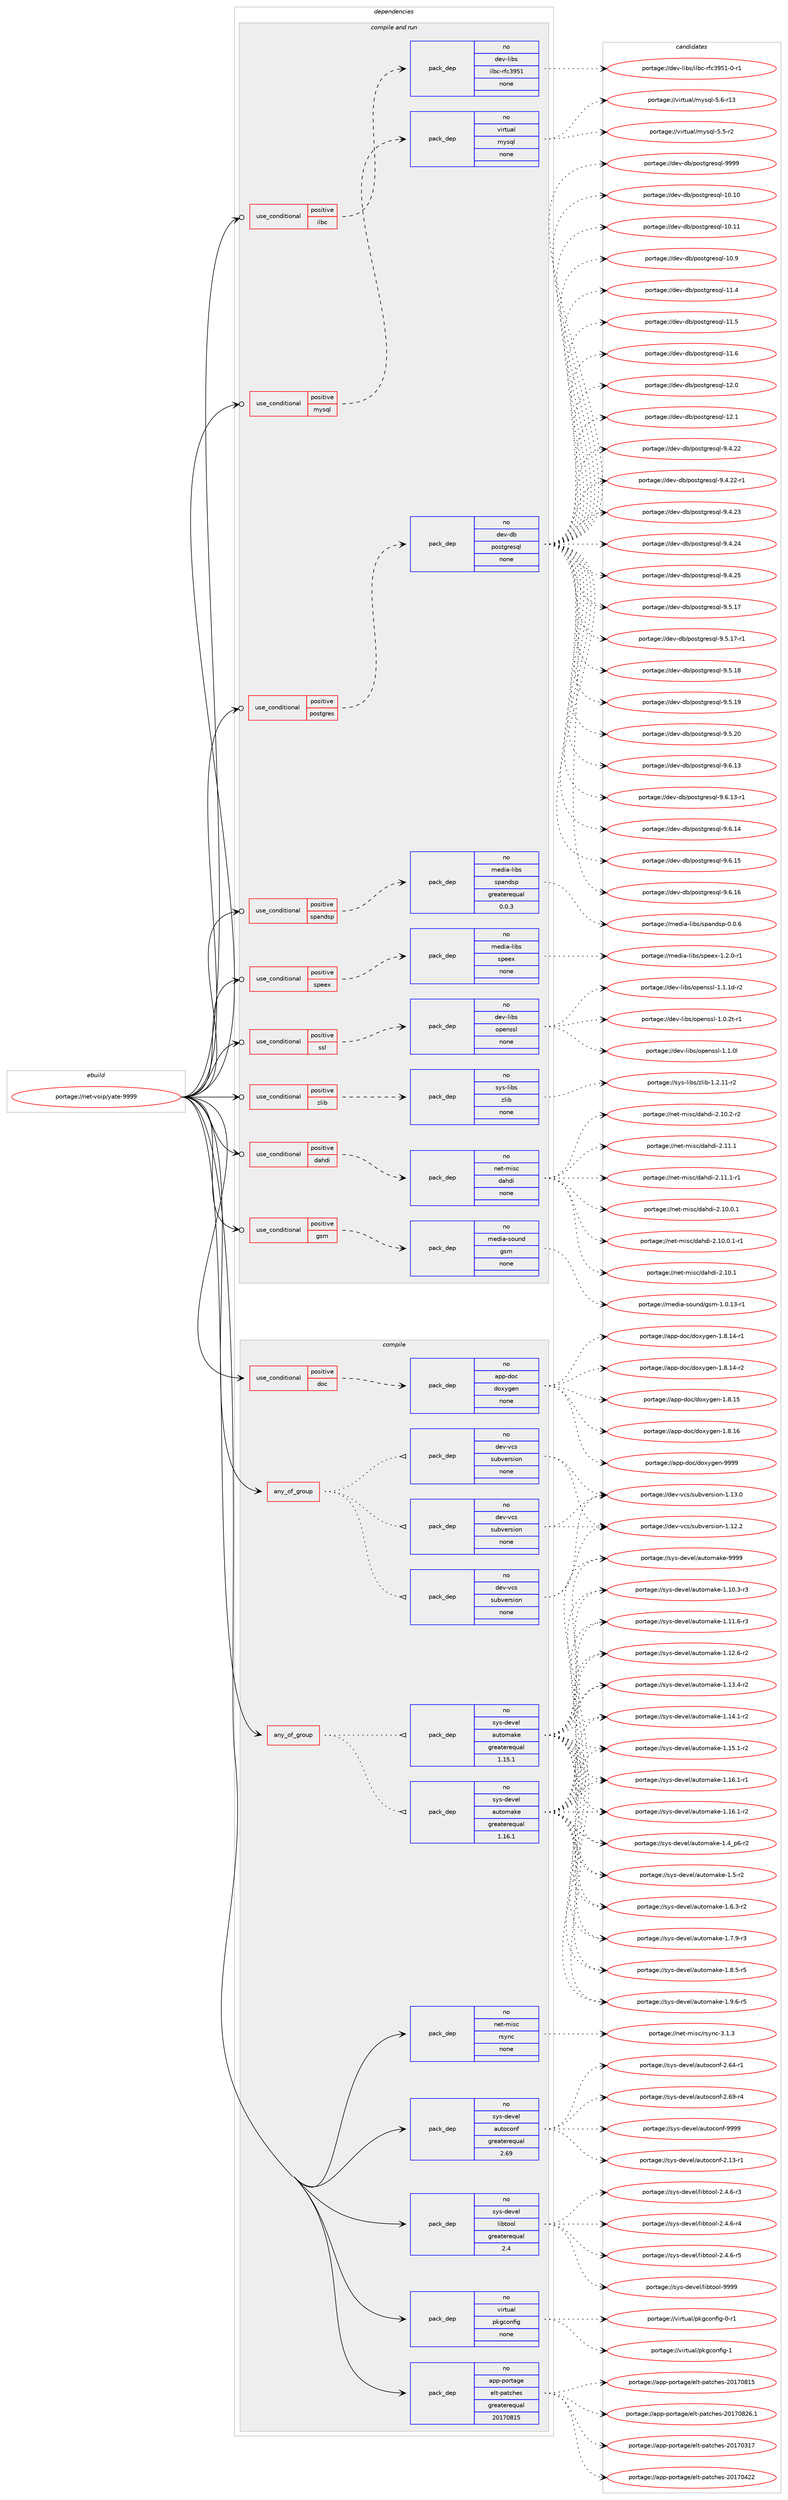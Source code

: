 digraph prolog {

# *************
# Graph options
# *************

newrank=true;
concentrate=true;
compound=true;
graph [rankdir=LR,fontname=Helvetica,fontsize=10,ranksep=1.5];#, ranksep=2.5, nodesep=0.2];
edge  [arrowhead=vee];
node  [fontname=Helvetica,fontsize=10];

# **********
# The ebuild
# **********

subgraph cluster_leftcol {
color=gray;
rank=same;
label=<<i>ebuild</i>>;
id [label="portage://net-voip/yate-9999", color=red, width=4, href="../net-voip/yate-9999.svg"];
}

# ****************
# The dependencies
# ****************

subgraph cluster_midcol {
color=gray;
label=<<i>dependencies</i>>;
subgraph cluster_compile {
fillcolor="#eeeeee";
style=filled;
label=<<i>compile</i>>;
subgraph any6172 {
dependency375602 [label=<<TABLE BORDER="0" CELLBORDER="1" CELLSPACING="0" CELLPADDING="4"><TR><TD CELLPADDING="10">any_of_group</TD></TR></TABLE>>, shape=none, color=red];subgraph pack275313 {
dependency375603 [label=<<TABLE BORDER="0" CELLBORDER="1" CELLSPACING="0" CELLPADDING="4" WIDTH="220"><TR><TD ROWSPAN="6" CELLPADDING="30">pack_dep</TD></TR><TR><TD WIDTH="110">no</TD></TR><TR><TD>dev-vcs</TD></TR><TR><TD>subversion</TD></TR><TR><TD>none</TD></TR><TR><TD></TD></TR></TABLE>>, shape=none, color=blue];
}
dependency375602:e -> dependency375603:w [weight=20,style="dotted",arrowhead="oinv"];
subgraph pack275314 {
dependency375604 [label=<<TABLE BORDER="0" CELLBORDER="1" CELLSPACING="0" CELLPADDING="4" WIDTH="220"><TR><TD ROWSPAN="6" CELLPADDING="30">pack_dep</TD></TR><TR><TD WIDTH="110">no</TD></TR><TR><TD>dev-vcs</TD></TR><TR><TD>subversion</TD></TR><TR><TD>none</TD></TR><TR><TD></TD></TR></TABLE>>, shape=none, color=blue];
}
dependency375602:e -> dependency375604:w [weight=20,style="dotted",arrowhead="oinv"];
subgraph pack275315 {
dependency375605 [label=<<TABLE BORDER="0" CELLBORDER="1" CELLSPACING="0" CELLPADDING="4" WIDTH="220"><TR><TD ROWSPAN="6" CELLPADDING="30">pack_dep</TD></TR><TR><TD WIDTH="110">no</TD></TR><TR><TD>dev-vcs</TD></TR><TR><TD>subversion</TD></TR><TR><TD>none</TD></TR><TR><TD></TD></TR></TABLE>>, shape=none, color=blue];
}
dependency375602:e -> dependency375605:w [weight=20,style="dotted",arrowhead="oinv"];
}
id:e -> dependency375602:w [weight=20,style="solid",arrowhead="vee"];
subgraph any6173 {
dependency375606 [label=<<TABLE BORDER="0" CELLBORDER="1" CELLSPACING="0" CELLPADDING="4"><TR><TD CELLPADDING="10">any_of_group</TD></TR></TABLE>>, shape=none, color=red];subgraph pack275316 {
dependency375607 [label=<<TABLE BORDER="0" CELLBORDER="1" CELLSPACING="0" CELLPADDING="4" WIDTH="220"><TR><TD ROWSPAN="6" CELLPADDING="30">pack_dep</TD></TR><TR><TD WIDTH="110">no</TD></TR><TR><TD>sys-devel</TD></TR><TR><TD>automake</TD></TR><TR><TD>greaterequal</TD></TR><TR><TD>1.16.1</TD></TR></TABLE>>, shape=none, color=blue];
}
dependency375606:e -> dependency375607:w [weight=20,style="dotted",arrowhead="oinv"];
subgraph pack275317 {
dependency375608 [label=<<TABLE BORDER="0" CELLBORDER="1" CELLSPACING="0" CELLPADDING="4" WIDTH="220"><TR><TD ROWSPAN="6" CELLPADDING="30">pack_dep</TD></TR><TR><TD WIDTH="110">no</TD></TR><TR><TD>sys-devel</TD></TR><TR><TD>automake</TD></TR><TR><TD>greaterequal</TD></TR><TR><TD>1.15.1</TD></TR></TABLE>>, shape=none, color=blue];
}
dependency375606:e -> dependency375608:w [weight=20,style="dotted",arrowhead="oinv"];
}
id:e -> dependency375606:w [weight=20,style="solid",arrowhead="vee"];
subgraph cond93920 {
dependency375609 [label=<<TABLE BORDER="0" CELLBORDER="1" CELLSPACING="0" CELLPADDING="4"><TR><TD ROWSPAN="3" CELLPADDING="10">use_conditional</TD></TR><TR><TD>positive</TD></TR><TR><TD>doc</TD></TR></TABLE>>, shape=none, color=red];
subgraph pack275318 {
dependency375610 [label=<<TABLE BORDER="0" CELLBORDER="1" CELLSPACING="0" CELLPADDING="4" WIDTH="220"><TR><TD ROWSPAN="6" CELLPADDING="30">pack_dep</TD></TR><TR><TD WIDTH="110">no</TD></TR><TR><TD>app-doc</TD></TR><TR><TD>doxygen</TD></TR><TR><TD>none</TD></TR><TR><TD></TD></TR></TABLE>>, shape=none, color=blue];
}
dependency375609:e -> dependency375610:w [weight=20,style="dashed",arrowhead="vee"];
}
id:e -> dependency375609:w [weight=20,style="solid",arrowhead="vee"];
subgraph pack275319 {
dependency375611 [label=<<TABLE BORDER="0" CELLBORDER="1" CELLSPACING="0" CELLPADDING="4" WIDTH="220"><TR><TD ROWSPAN="6" CELLPADDING="30">pack_dep</TD></TR><TR><TD WIDTH="110">no</TD></TR><TR><TD>app-portage</TD></TR><TR><TD>elt-patches</TD></TR><TR><TD>greaterequal</TD></TR><TR><TD>20170815</TD></TR></TABLE>>, shape=none, color=blue];
}
id:e -> dependency375611:w [weight=20,style="solid",arrowhead="vee"];
subgraph pack275320 {
dependency375612 [label=<<TABLE BORDER="0" CELLBORDER="1" CELLSPACING="0" CELLPADDING="4" WIDTH="220"><TR><TD ROWSPAN="6" CELLPADDING="30">pack_dep</TD></TR><TR><TD WIDTH="110">no</TD></TR><TR><TD>net-misc</TD></TR><TR><TD>rsync</TD></TR><TR><TD>none</TD></TR><TR><TD></TD></TR></TABLE>>, shape=none, color=blue];
}
id:e -> dependency375612:w [weight=20,style="solid",arrowhead="vee"];
subgraph pack275321 {
dependency375613 [label=<<TABLE BORDER="0" CELLBORDER="1" CELLSPACING="0" CELLPADDING="4" WIDTH="220"><TR><TD ROWSPAN="6" CELLPADDING="30">pack_dep</TD></TR><TR><TD WIDTH="110">no</TD></TR><TR><TD>sys-devel</TD></TR><TR><TD>autoconf</TD></TR><TR><TD>greaterequal</TD></TR><TR><TD>2.69</TD></TR></TABLE>>, shape=none, color=blue];
}
id:e -> dependency375613:w [weight=20,style="solid",arrowhead="vee"];
subgraph pack275322 {
dependency375614 [label=<<TABLE BORDER="0" CELLBORDER="1" CELLSPACING="0" CELLPADDING="4" WIDTH="220"><TR><TD ROWSPAN="6" CELLPADDING="30">pack_dep</TD></TR><TR><TD WIDTH="110">no</TD></TR><TR><TD>sys-devel</TD></TR><TR><TD>libtool</TD></TR><TR><TD>greaterequal</TD></TR><TR><TD>2.4</TD></TR></TABLE>>, shape=none, color=blue];
}
id:e -> dependency375614:w [weight=20,style="solid",arrowhead="vee"];
subgraph pack275323 {
dependency375615 [label=<<TABLE BORDER="0" CELLBORDER="1" CELLSPACING="0" CELLPADDING="4" WIDTH="220"><TR><TD ROWSPAN="6" CELLPADDING="30">pack_dep</TD></TR><TR><TD WIDTH="110">no</TD></TR><TR><TD>virtual</TD></TR><TR><TD>pkgconfig</TD></TR><TR><TD>none</TD></TR><TR><TD></TD></TR></TABLE>>, shape=none, color=blue];
}
id:e -> dependency375615:w [weight=20,style="solid",arrowhead="vee"];
}
subgraph cluster_compileandrun {
fillcolor="#eeeeee";
style=filled;
label=<<i>compile and run</i>>;
subgraph cond93921 {
dependency375616 [label=<<TABLE BORDER="0" CELLBORDER="1" CELLSPACING="0" CELLPADDING="4"><TR><TD ROWSPAN="3" CELLPADDING="10">use_conditional</TD></TR><TR><TD>positive</TD></TR><TR><TD>dahdi</TD></TR></TABLE>>, shape=none, color=red];
subgraph pack275324 {
dependency375617 [label=<<TABLE BORDER="0" CELLBORDER="1" CELLSPACING="0" CELLPADDING="4" WIDTH="220"><TR><TD ROWSPAN="6" CELLPADDING="30">pack_dep</TD></TR><TR><TD WIDTH="110">no</TD></TR><TR><TD>net-misc</TD></TR><TR><TD>dahdi</TD></TR><TR><TD>none</TD></TR><TR><TD></TD></TR></TABLE>>, shape=none, color=blue];
}
dependency375616:e -> dependency375617:w [weight=20,style="dashed",arrowhead="vee"];
}
id:e -> dependency375616:w [weight=20,style="solid",arrowhead="odotvee"];
subgraph cond93922 {
dependency375618 [label=<<TABLE BORDER="0" CELLBORDER="1" CELLSPACING="0" CELLPADDING="4"><TR><TD ROWSPAN="3" CELLPADDING="10">use_conditional</TD></TR><TR><TD>positive</TD></TR><TR><TD>gsm</TD></TR></TABLE>>, shape=none, color=red];
subgraph pack275325 {
dependency375619 [label=<<TABLE BORDER="0" CELLBORDER="1" CELLSPACING="0" CELLPADDING="4" WIDTH="220"><TR><TD ROWSPAN="6" CELLPADDING="30">pack_dep</TD></TR><TR><TD WIDTH="110">no</TD></TR><TR><TD>media-sound</TD></TR><TR><TD>gsm</TD></TR><TR><TD>none</TD></TR><TR><TD></TD></TR></TABLE>>, shape=none, color=blue];
}
dependency375618:e -> dependency375619:w [weight=20,style="dashed",arrowhead="vee"];
}
id:e -> dependency375618:w [weight=20,style="solid",arrowhead="odotvee"];
subgraph cond93923 {
dependency375620 [label=<<TABLE BORDER="0" CELLBORDER="1" CELLSPACING="0" CELLPADDING="4"><TR><TD ROWSPAN="3" CELLPADDING="10">use_conditional</TD></TR><TR><TD>positive</TD></TR><TR><TD>ilbc</TD></TR></TABLE>>, shape=none, color=red];
subgraph pack275326 {
dependency375621 [label=<<TABLE BORDER="0" CELLBORDER="1" CELLSPACING="0" CELLPADDING="4" WIDTH="220"><TR><TD ROWSPAN="6" CELLPADDING="30">pack_dep</TD></TR><TR><TD WIDTH="110">no</TD></TR><TR><TD>dev-libs</TD></TR><TR><TD>ilbc-rfc3951</TD></TR><TR><TD>none</TD></TR><TR><TD></TD></TR></TABLE>>, shape=none, color=blue];
}
dependency375620:e -> dependency375621:w [weight=20,style="dashed",arrowhead="vee"];
}
id:e -> dependency375620:w [weight=20,style="solid",arrowhead="odotvee"];
subgraph cond93924 {
dependency375622 [label=<<TABLE BORDER="0" CELLBORDER="1" CELLSPACING="0" CELLPADDING="4"><TR><TD ROWSPAN="3" CELLPADDING="10">use_conditional</TD></TR><TR><TD>positive</TD></TR><TR><TD>mysql</TD></TR></TABLE>>, shape=none, color=red];
subgraph pack275327 {
dependency375623 [label=<<TABLE BORDER="0" CELLBORDER="1" CELLSPACING="0" CELLPADDING="4" WIDTH="220"><TR><TD ROWSPAN="6" CELLPADDING="30">pack_dep</TD></TR><TR><TD WIDTH="110">no</TD></TR><TR><TD>virtual</TD></TR><TR><TD>mysql</TD></TR><TR><TD>none</TD></TR><TR><TD></TD></TR></TABLE>>, shape=none, color=blue];
}
dependency375622:e -> dependency375623:w [weight=20,style="dashed",arrowhead="vee"];
}
id:e -> dependency375622:w [weight=20,style="solid",arrowhead="odotvee"];
subgraph cond93925 {
dependency375624 [label=<<TABLE BORDER="0" CELLBORDER="1" CELLSPACING="0" CELLPADDING="4"><TR><TD ROWSPAN="3" CELLPADDING="10">use_conditional</TD></TR><TR><TD>positive</TD></TR><TR><TD>postgres</TD></TR></TABLE>>, shape=none, color=red];
subgraph pack275328 {
dependency375625 [label=<<TABLE BORDER="0" CELLBORDER="1" CELLSPACING="0" CELLPADDING="4" WIDTH="220"><TR><TD ROWSPAN="6" CELLPADDING="30">pack_dep</TD></TR><TR><TD WIDTH="110">no</TD></TR><TR><TD>dev-db</TD></TR><TR><TD>postgresql</TD></TR><TR><TD>none</TD></TR><TR><TD></TD></TR></TABLE>>, shape=none, color=blue];
}
dependency375624:e -> dependency375625:w [weight=20,style="dashed",arrowhead="vee"];
}
id:e -> dependency375624:w [weight=20,style="solid",arrowhead="odotvee"];
subgraph cond93926 {
dependency375626 [label=<<TABLE BORDER="0" CELLBORDER="1" CELLSPACING="0" CELLPADDING="4"><TR><TD ROWSPAN="3" CELLPADDING="10">use_conditional</TD></TR><TR><TD>positive</TD></TR><TR><TD>spandsp</TD></TR></TABLE>>, shape=none, color=red];
subgraph pack275329 {
dependency375627 [label=<<TABLE BORDER="0" CELLBORDER="1" CELLSPACING="0" CELLPADDING="4" WIDTH="220"><TR><TD ROWSPAN="6" CELLPADDING="30">pack_dep</TD></TR><TR><TD WIDTH="110">no</TD></TR><TR><TD>media-libs</TD></TR><TR><TD>spandsp</TD></TR><TR><TD>greaterequal</TD></TR><TR><TD>0.0.3</TD></TR></TABLE>>, shape=none, color=blue];
}
dependency375626:e -> dependency375627:w [weight=20,style="dashed",arrowhead="vee"];
}
id:e -> dependency375626:w [weight=20,style="solid",arrowhead="odotvee"];
subgraph cond93927 {
dependency375628 [label=<<TABLE BORDER="0" CELLBORDER="1" CELLSPACING="0" CELLPADDING="4"><TR><TD ROWSPAN="3" CELLPADDING="10">use_conditional</TD></TR><TR><TD>positive</TD></TR><TR><TD>speex</TD></TR></TABLE>>, shape=none, color=red];
subgraph pack275330 {
dependency375629 [label=<<TABLE BORDER="0" CELLBORDER="1" CELLSPACING="0" CELLPADDING="4" WIDTH="220"><TR><TD ROWSPAN="6" CELLPADDING="30">pack_dep</TD></TR><TR><TD WIDTH="110">no</TD></TR><TR><TD>media-libs</TD></TR><TR><TD>speex</TD></TR><TR><TD>none</TD></TR><TR><TD></TD></TR></TABLE>>, shape=none, color=blue];
}
dependency375628:e -> dependency375629:w [weight=20,style="dashed",arrowhead="vee"];
}
id:e -> dependency375628:w [weight=20,style="solid",arrowhead="odotvee"];
subgraph cond93928 {
dependency375630 [label=<<TABLE BORDER="0" CELLBORDER="1" CELLSPACING="0" CELLPADDING="4"><TR><TD ROWSPAN="3" CELLPADDING="10">use_conditional</TD></TR><TR><TD>positive</TD></TR><TR><TD>ssl</TD></TR></TABLE>>, shape=none, color=red];
subgraph pack275331 {
dependency375631 [label=<<TABLE BORDER="0" CELLBORDER="1" CELLSPACING="0" CELLPADDING="4" WIDTH="220"><TR><TD ROWSPAN="6" CELLPADDING="30">pack_dep</TD></TR><TR><TD WIDTH="110">no</TD></TR><TR><TD>dev-libs</TD></TR><TR><TD>openssl</TD></TR><TR><TD>none</TD></TR><TR><TD></TD></TR></TABLE>>, shape=none, color=blue];
}
dependency375630:e -> dependency375631:w [weight=20,style="dashed",arrowhead="vee"];
}
id:e -> dependency375630:w [weight=20,style="solid",arrowhead="odotvee"];
subgraph cond93929 {
dependency375632 [label=<<TABLE BORDER="0" CELLBORDER="1" CELLSPACING="0" CELLPADDING="4"><TR><TD ROWSPAN="3" CELLPADDING="10">use_conditional</TD></TR><TR><TD>positive</TD></TR><TR><TD>zlib</TD></TR></TABLE>>, shape=none, color=red];
subgraph pack275332 {
dependency375633 [label=<<TABLE BORDER="0" CELLBORDER="1" CELLSPACING="0" CELLPADDING="4" WIDTH="220"><TR><TD ROWSPAN="6" CELLPADDING="30">pack_dep</TD></TR><TR><TD WIDTH="110">no</TD></TR><TR><TD>sys-libs</TD></TR><TR><TD>zlib</TD></TR><TR><TD>none</TD></TR><TR><TD></TD></TR></TABLE>>, shape=none, color=blue];
}
dependency375632:e -> dependency375633:w [weight=20,style="dashed",arrowhead="vee"];
}
id:e -> dependency375632:w [weight=20,style="solid",arrowhead="odotvee"];
}
subgraph cluster_run {
fillcolor="#eeeeee";
style=filled;
label=<<i>run</i>>;
}
}

# **************
# The candidates
# **************

subgraph cluster_choices {
rank=same;
color=gray;
label=<<i>candidates</i>>;

subgraph choice275313 {
color=black;
nodesep=1;
choiceportage1001011184511899115471151179811810111411510511111045494649504650 [label="portage://dev-vcs/subversion-1.12.2", color=red, width=4,href="../dev-vcs/subversion-1.12.2.svg"];
choiceportage1001011184511899115471151179811810111411510511111045494649514648 [label="portage://dev-vcs/subversion-1.13.0", color=red, width=4,href="../dev-vcs/subversion-1.13.0.svg"];
dependency375603:e -> choiceportage1001011184511899115471151179811810111411510511111045494649504650:w [style=dotted,weight="100"];
dependency375603:e -> choiceportage1001011184511899115471151179811810111411510511111045494649514648:w [style=dotted,weight="100"];
}
subgraph choice275314 {
color=black;
nodesep=1;
choiceportage1001011184511899115471151179811810111411510511111045494649504650 [label="portage://dev-vcs/subversion-1.12.2", color=red, width=4,href="../dev-vcs/subversion-1.12.2.svg"];
choiceportage1001011184511899115471151179811810111411510511111045494649514648 [label="portage://dev-vcs/subversion-1.13.0", color=red, width=4,href="../dev-vcs/subversion-1.13.0.svg"];
dependency375604:e -> choiceportage1001011184511899115471151179811810111411510511111045494649504650:w [style=dotted,weight="100"];
dependency375604:e -> choiceportage1001011184511899115471151179811810111411510511111045494649514648:w [style=dotted,weight="100"];
}
subgraph choice275315 {
color=black;
nodesep=1;
choiceportage1001011184511899115471151179811810111411510511111045494649504650 [label="portage://dev-vcs/subversion-1.12.2", color=red, width=4,href="../dev-vcs/subversion-1.12.2.svg"];
choiceportage1001011184511899115471151179811810111411510511111045494649514648 [label="portage://dev-vcs/subversion-1.13.0", color=red, width=4,href="../dev-vcs/subversion-1.13.0.svg"];
dependency375605:e -> choiceportage1001011184511899115471151179811810111411510511111045494649504650:w [style=dotted,weight="100"];
dependency375605:e -> choiceportage1001011184511899115471151179811810111411510511111045494649514648:w [style=dotted,weight="100"];
}
subgraph choice275316 {
color=black;
nodesep=1;
choiceportage11512111545100101118101108479711711611110997107101454946494846514511451 [label="portage://sys-devel/automake-1.10.3-r3", color=red, width=4,href="../sys-devel/automake-1.10.3-r3.svg"];
choiceportage11512111545100101118101108479711711611110997107101454946494946544511451 [label="portage://sys-devel/automake-1.11.6-r3", color=red, width=4,href="../sys-devel/automake-1.11.6-r3.svg"];
choiceportage11512111545100101118101108479711711611110997107101454946495046544511450 [label="portage://sys-devel/automake-1.12.6-r2", color=red, width=4,href="../sys-devel/automake-1.12.6-r2.svg"];
choiceportage11512111545100101118101108479711711611110997107101454946495146524511450 [label="portage://sys-devel/automake-1.13.4-r2", color=red, width=4,href="../sys-devel/automake-1.13.4-r2.svg"];
choiceportage11512111545100101118101108479711711611110997107101454946495246494511450 [label="portage://sys-devel/automake-1.14.1-r2", color=red, width=4,href="../sys-devel/automake-1.14.1-r2.svg"];
choiceportage11512111545100101118101108479711711611110997107101454946495346494511450 [label="portage://sys-devel/automake-1.15.1-r2", color=red, width=4,href="../sys-devel/automake-1.15.1-r2.svg"];
choiceportage11512111545100101118101108479711711611110997107101454946495446494511449 [label="portage://sys-devel/automake-1.16.1-r1", color=red, width=4,href="../sys-devel/automake-1.16.1-r1.svg"];
choiceportage11512111545100101118101108479711711611110997107101454946495446494511450 [label="portage://sys-devel/automake-1.16.1-r2", color=red, width=4,href="../sys-devel/automake-1.16.1-r2.svg"];
choiceportage115121115451001011181011084797117116111109971071014549465295112544511450 [label="portage://sys-devel/automake-1.4_p6-r2", color=red, width=4,href="../sys-devel/automake-1.4_p6-r2.svg"];
choiceportage11512111545100101118101108479711711611110997107101454946534511450 [label="portage://sys-devel/automake-1.5-r2", color=red, width=4,href="../sys-devel/automake-1.5-r2.svg"];
choiceportage115121115451001011181011084797117116111109971071014549465446514511450 [label="portage://sys-devel/automake-1.6.3-r2", color=red, width=4,href="../sys-devel/automake-1.6.3-r2.svg"];
choiceportage115121115451001011181011084797117116111109971071014549465546574511451 [label="portage://sys-devel/automake-1.7.9-r3", color=red, width=4,href="../sys-devel/automake-1.7.9-r3.svg"];
choiceportage115121115451001011181011084797117116111109971071014549465646534511453 [label="portage://sys-devel/automake-1.8.5-r5", color=red, width=4,href="../sys-devel/automake-1.8.5-r5.svg"];
choiceportage115121115451001011181011084797117116111109971071014549465746544511453 [label="portage://sys-devel/automake-1.9.6-r5", color=red, width=4,href="../sys-devel/automake-1.9.6-r5.svg"];
choiceportage115121115451001011181011084797117116111109971071014557575757 [label="portage://sys-devel/automake-9999", color=red, width=4,href="../sys-devel/automake-9999.svg"];
dependency375607:e -> choiceportage11512111545100101118101108479711711611110997107101454946494846514511451:w [style=dotted,weight="100"];
dependency375607:e -> choiceportage11512111545100101118101108479711711611110997107101454946494946544511451:w [style=dotted,weight="100"];
dependency375607:e -> choiceportage11512111545100101118101108479711711611110997107101454946495046544511450:w [style=dotted,weight="100"];
dependency375607:e -> choiceportage11512111545100101118101108479711711611110997107101454946495146524511450:w [style=dotted,weight="100"];
dependency375607:e -> choiceportage11512111545100101118101108479711711611110997107101454946495246494511450:w [style=dotted,weight="100"];
dependency375607:e -> choiceportage11512111545100101118101108479711711611110997107101454946495346494511450:w [style=dotted,weight="100"];
dependency375607:e -> choiceportage11512111545100101118101108479711711611110997107101454946495446494511449:w [style=dotted,weight="100"];
dependency375607:e -> choiceportage11512111545100101118101108479711711611110997107101454946495446494511450:w [style=dotted,weight="100"];
dependency375607:e -> choiceportage115121115451001011181011084797117116111109971071014549465295112544511450:w [style=dotted,weight="100"];
dependency375607:e -> choiceportage11512111545100101118101108479711711611110997107101454946534511450:w [style=dotted,weight="100"];
dependency375607:e -> choiceportage115121115451001011181011084797117116111109971071014549465446514511450:w [style=dotted,weight="100"];
dependency375607:e -> choiceportage115121115451001011181011084797117116111109971071014549465546574511451:w [style=dotted,weight="100"];
dependency375607:e -> choiceportage115121115451001011181011084797117116111109971071014549465646534511453:w [style=dotted,weight="100"];
dependency375607:e -> choiceportage115121115451001011181011084797117116111109971071014549465746544511453:w [style=dotted,weight="100"];
dependency375607:e -> choiceportage115121115451001011181011084797117116111109971071014557575757:w [style=dotted,weight="100"];
}
subgraph choice275317 {
color=black;
nodesep=1;
choiceportage11512111545100101118101108479711711611110997107101454946494846514511451 [label="portage://sys-devel/automake-1.10.3-r3", color=red, width=4,href="../sys-devel/automake-1.10.3-r3.svg"];
choiceportage11512111545100101118101108479711711611110997107101454946494946544511451 [label="portage://sys-devel/automake-1.11.6-r3", color=red, width=4,href="../sys-devel/automake-1.11.6-r3.svg"];
choiceportage11512111545100101118101108479711711611110997107101454946495046544511450 [label="portage://sys-devel/automake-1.12.6-r2", color=red, width=4,href="../sys-devel/automake-1.12.6-r2.svg"];
choiceportage11512111545100101118101108479711711611110997107101454946495146524511450 [label="portage://sys-devel/automake-1.13.4-r2", color=red, width=4,href="../sys-devel/automake-1.13.4-r2.svg"];
choiceportage11512111545100101118101108479711711611110997107101454946495246494511450 [label="portage://sys-devel/automake-1.14.1-r2", color=red, width=4,href="../sys-devel/automake-1.14.1-r2.svg"];
choiceportage11512111545100101118101108479711711611110997107101454946495346494511450 [label="portage://sys-devel/automake-1.15.1-r2", color=red, width=4,href="../sys-devel/automake-1.15.1-r2.svg"];
choiceportage11512111545100101118101108479711711611110997107101454946495446494511449 [label="portage://sys-devel/automake-1.16.1-r1", color=red, width=4,href="../sys-devel/automake-1.16.1-r1.svg"];
choiceportage11512111545100101118101108479711711611110997107101454946495446494511450 [label="portage://sys-devel/automake-1.16.1-r2", color=red, width=4,href="../sys-devel/automake-1.16.1-r2.svg"];
choiceportage115121115451001011181011084797117116111109971071014549465295112544511450 [label="portage://sys-devel/automake-1.4_p6-r2", color=red, width=4,href="../sys-devel/automake-1.4_p6-r2.svg"];
choiceportage11512111545100101118101108479711711611110997107101454946534511450 [label="portage://sys-devel/automake-1.5-r2", color=red, width=4,href="../sys-devel/automake-1.5-r2.svg"];
choiceportage115121115451001011181011084797117116111109971071014549465446514511450 [label="portage://sys-devel/automake-1.6.3-r2", color=red, width=4,href="../sys-devel/automake-1.6.3-r2.svg"];
choiceportage115121115451001011181011084797117116111109971071014549465546574511451 [label="portage://sys-devel/automake-1.7.9-r3", color=red, width=4,href="../sys-devel/automake-1.7.9-r3.svg"];
choiceportage115121115451001011181011084797117116111109971071014549465646534511453 [label="portage://sys-devel/automake-1.8.5-r5", color=red, width=4,href="../sys-devel/automake-1.8.5-r5.svg"];
choiceportage115121115451001011181011084797117116111109971071014549465746544511453 [label="portage://sys-devel/automake-1.9.6-r5", color=red, width=4,href="../sys-devel/automake-1.9.6-r5.svg"];
choiceportage115121115451001011181011084797117116111109971071014557575757 [label="portage://sys-devel/automake-9999", color=red, width=4,href="../sys-devel/automake-9999.svg"];
dependency375608:e -> choiceportage11512111545100101118101108479711711611110997107101454946494846514511451:w [style=dotted,weight="100"];
dependency375608:e -> choiceportage11512111545100101118101108479711711611110997107101454946494946544511451:w [style=dotted,weight="100"];
dependency375608:e -> choiceportage11512111545100101118101108479711711611110997107101454946495046544511450:w [style=dotted,weight="100"];
dependency375608:e -> choiceportage11512111545100101118101108479711711611110997107101454946495146524511450:w [style=dotted,weight="100"];
dependency375608:e -> choiceportage11512111545100101118101108479711711611110997107101454946495246494511450:w [style=dotted,weight="100"];
dependency375608:e -> choiceportage11512111545100101118101108479711711611110997107101454946495346494511450:w [style=dotted,weight="100"];
dependency375608:e -> choiceportage11512111545100101118101108479711711611110997107101454946495446494511449:w [style=dotted,weight="100"];
dependency375608:e -> choiceportage11512111545100101118101108479711711611110997107101454946495446494511450:w [style=dotted,weight="100"];
dependency375608:e -> choiceportage115121115451001011181011084797117116111109971071014549465295112544511450:w [style=dotted,weight="100"];
dependency375608:e -> choiceportage11512111545100101118101108479711711611110997107101454946534511450:w [style=dotted,weight="100"];
dependency375608:e -> choiceportage115121115451001011181011084797117116111109971071014549465446514511450:w [style=dotted,weight="100"];
dependency375608:e -> choiceportage115121115451001011181011084797117116111109971071014549465546574511451:w [style=dotted,weight="100"];
dependency375608:e -> choiceportage115121115451001011181011084797117116111109971071014549465646534511453:w [style=dotted,weight="100"];
dependency375608:e -> choiceportage115121115451001011181011084797117116111109971071014549465746544511453:w [style=dotted,weight="100"];
dependency375608:e -> choiceportage115121115451001011181011084797117116111109971071014557575757:w [style=dotted,weight="100"];
}
subgraph choice275318 {
color=black;
nodesep=1;
choiceportage97112112451001119947100111120121103101110454946564649524511449 [label="portage://app-doc/doxygen-1.8.14-r1", color=red, width=4,href="../app-doc/doxygen-1.8.14-r1.svg"];
choiceportage97112112451001119947100111120121103101110454946564649524511450 [label="portage://app-doc/doxygen-1.8.14-r2", color=red, width=4,href="../app-doc/doxygen-1.8.14-r2.svg"];
choiceportage9711211245100111994710011112012110310111045494656464953 [label="portage://app-doc/doxygen-1.8.15", color=red, width=4,href="../app-doc/doxygen-1.8.15.svg"];
choiceportage9711211245100111994710011112012110310111045494656464954 [label="portage://app-doc/doxygen-1.8.16", color=red, width=4,href="../app-doc/doxygen-1.8.16.svg"];
choiceportage971121124510011199471001111201211031011104557575757 [label="portage://app-doc/doxygen-9999", color=red, width=4,href="../app-doc/doxygen-9999.svg"];
dependency375610:e -> choiceportage97112112451001119947100111120121103101110454946564649524511449:w [style=dotted,weight="100"];
dependency375610:e -> choiceportage97112112451001119947100111120121103101110454946564649524511450:w [style=dotted,weight="100"];
dependency375610:e -> choiceportage9711211245100111994710011112012110310111045494656464953:w [style=dotted,weight="100"];
dependency375610:e -> choiceportage9711211245100111994710011112012110310111045494656464954:w [style=dotted,weight="100"];
dependency375610:e -> choiceportage971121124510011199471001111201211031011104557575757:w [style=dotted,weight="100"];
}
subgraph choice275319 {
color=black;
nodesep=1;
choiceportage97112112451121111141169710310147101108116451129711699104101115455048495548514955 [label="portage://app-portage/elt-patches-20170317", color=red, width=4,href="../app-portage/elt-patches-20170317.svg"];
choiceportage97112112451121111141169710310147101108116451129711699104101115455048495548525050 [label="portage://app-portage/elt-patches-20170422", color=red, width=4,href="../app-portage/elt-patches-20170422.svg"];
choiceportage97112112451121111141169710310147101108116451129711699104101115455048495548564953 [label="portage://app-portage/elt-patches-20170815", color=red, width=4,href="../app-portage/elt-patches-20170815.svg"];
choiceportage971121124511211111411697103101471011081164511297116991041011154550484955485650544649 [label="portage://app-portage/elt-patches-20170826.1", color=red, width=4,href="../app-portage/elt-patches-20170826.1.svg"];
dependency375611:e -> choiceportage97112112451121111141169710310147101108116451129711699104101115455048495548514955:w [style=dotted,weight="100"];
dependency375611:e -> choiceportage97112112451121111141169710310147101108116451129711699104101115455048495548525050:w [style=dotted,weight="100"];
dependency375611:e -> choiceportage97112112451121111141169710310147101108116451129711699104101115455048495548564953:w [style=dotted,weight="100"];
dependency375611:e -> choiceportage971121124511211111411697103101471011081164511297116991041011154550484955485650544649:w [style=dotted,weight="100"];
}
subgraph choice275320 {
color=black;
nodesep=1;
choiceportage11010111645109105115994711411512111099455146494651 [label="portage://net-misc/rsync-3.1.3", color=red, width=4,href="../net-misc/rsync-3.1.3.svg"];
dependency375612:e -> choiceportage11010111645109105115994711411512111099455146494651:w [style=dotted,weight="100"];
}
subgraph choice275321 {
color=black;
nodesep=1;
choiceportage1151211154510010111810110847971171161119911111010245504649514511449 [label="portage://sys-devel/autoconf-2.13-r1", color=red, width=4,href="../sys-devel/autoconf-2.13-r1.svg"];
choiceportage1151211154510010111810110847971171161119911111010245504654524511449 [label="portage://sys-devel/autoconf-2.64-r1", color=red, width=4,href="../sys-devel/autoconf-2.64-r1.svg"];
choiceportage1151211154510010111810110847971171161119911111010245504654574511452 [label="portage://sys-devel/autoconf-2.69-r4", color=red, width=4,href="../sys-devel/autoconf-2.69-r4.svg"];
choiceportage115121115451001011181011084797117116111991111101024557575757 [label="portage://sys-devel/autoconf-9999", color=red, width=4,href="../sys-devel/autoconf-9999.svg"];
dependency375613:e -> choiceportage1151211154510010111810110847971171161119911111010245504649514511449:w [style=dotted,weight="100"];
dependency375613:e -> choiceportage1151211154510010111810110847971171161119911111010245504654524511449:w [style=dotted,weight="100"];
dependency375613:e -> choiceportage1151211154510010111810110847971171161119911111010245504654574511452:w [style=dotted,weight="100"];
dependency375613:e -> choiceportage115121115451001011181011084797117116111991111101024557575757:w [style=dotted,weight="100"];
}
subgraph choice275322 {
color=black;
nodesep=1;
choiceportage1151211154510010111810110847108105981161111111084550465246544511451 [label="portage://sys-devel/libtool-2.4.6-r3", color=red, width=4,href="../sys-devel/libtool-2.4.6-r3.svg"];
choiceportage1151211154510010111810110847108105981161111111084550465246544511452 [label="portage://sys-devel/libtool-2.4.6-r4", color=red, width=4,href="../sys-devel/libtool-2.4.6-r4.svg"];
choiceportage1151211154510010111810110847108105981161111111084550465246544511453 [label="portage://sys-devel/libtool-2.4.6-r5", color=red, width=4,href="../sys-devel/libtool-2.4.6-r5.svg"];
choiceportage1151211154510010111810110847108105981161111111084557575757 [label="portage://sys-devel/libtool-9999", color=red, width=4,href="../sys-devel/libtool-9999.svg"];
dependency375614:e -> choiceportage1151211154510010111810110847108105981161111111084550465246544511451:w [style=dotted,weight="100"];
dependency375614:e -> choiceportage1151211154510010111810110847108105981161111111084550465246544511452:w [style=dotted,weight="100"];
dependency375614:e -> choiceportage1151211154510010111810110847108105981161111111084550465246544511453:w [style=dotted,weight="100"];
dependency375614:e -> choiceportage1151211154510010111810110847108105981161111111084557575757:w [style=dotted,weight="100"];
}
subgraph choice275323 {
color=black;
nodesep=1;
choiceportage11810511411611797108471121071039911111010210510345484511449 [label="portage://virtual/pkgconfig-0-r1", color=red, width=4,href="../virtual/pkgconfig-0-r1.svg"];
choiceportage1181051141161179710847112107103991111101021051034549 [label="portage://virtual/pkgconfig-1", color=red, width=4,href="../virtual/pkgconfig-1.svg"];
dependency375615:e -> choiceportage11810511411611797108471121071039911111010210510345484511449:w [style=dotted,weight="100"];
dependency375615:e -> choiceportage1181051141161179710847112107103991111101021051034549:w [style=dotted,weight="100"];
}
subgraph choice275324 {
color=black;
nodesep=1;
choiceportage11010111645109105115994710097104100105455046494846484649 [label="portage://net-misc/dahdi-2.10.0.1", color=red, width=4,href="../net-misc/dahdi-2.10.0.1.svg"];
choiceportage110101116451091051159947100971041001054550464948464846494511449 [label="portage://net-misc/dahdi-2.10.0.1-r1", color=red, width=4,href="../net-misc/dahdi-2.10.0.1-r1.svg"];
choiceportage1101011164510910511599471009710410010545504649484649 [label="portage://net-misc/dahdi-2.10.1", color=red, width=4,href="../net-misc/dahdi-2.10.1.svg"];
choiceportage11010111645109105115994710097104100105455046494846504511450 [label="portage://net-misc/dahdi-2.10.2-r2", color=red, width=4,href="../net-misc/dahdi-2.10.2-r2.svg"];
choiceportage1101011164510910511599471009710410010545504649494649 [label="portage://net-misc/dahdi-2.11.1", color=red, width=4,href="../net-misc/dahdi-2.11.1.svg"];
choiceportage11010111645109105115994710097104100105455046494946494511449 [label="portage://net-misc/dahdi-2.11.1-r1", color=red, width=4,href="../net-misc/dahdi-2.11.1-r1.svg"];
dependency375617:e -> choiceportage11010111645109105115994710097104100105455046494846484649:w [style=dotted,weight="100"];
dependency375617:e -> choiceportage110101116451091051159947100971041001054550464948464846494511449:w [style=dotted,weight="100"];
dependency375617:e -> choiceportage1101011164510910511599471009710410010545504649484649:w [style=dotted,weight="100"];
dependency375617:e -> choiceportage11010111645109105115994710097104100105455046494846504511450:w [style=dotted,weight="100"];
dependency375617:e -> choiceportage1101011164510910511599471009710410010545504649494649:w [style=dotted,weight="100"];
dependency375617:e -> choiceportage11010111645109105115994710097104100105455046494946494511449:w [style=dotted,weight="100"];
}
subgraph choice275325 {
color=black;
nodesep=1;
choiceportage109101100105974511511111711010047103115109454946484649514511449 [label="portage://media-sound/gsm-1.0.13-r1", color=red, width=4,href="../media-sound/gsm-1.0.13-r1.svg"];
dependency375619:e -> choiceportage109101100105974511511111711010047103115109454946484649514511449:w [style=dotted,weight="100"];
}
subgraph choice275326 {
color=black;
nodesep=1;
choiceportage100101118451081059811547105108989945114102995157534945484511449 [label="portage://dev-libs/ilbc-rfc3951-0-r1", color=red, width=4,href="../dev-libs/ilbc-rfc3951-0-r1.svg"];
dependency375621:e -> choiceportage100101118451081059811547105108989945114102995157534945484511449:w [style=dotted,weight="100"];
}
subgraph choice275327 {
color=black;
nodesep=1;
choiceportage1181051141161179710847109121115113108455346534511450 [label="portage://virtual/mysql-5.5-r2", color=red, width=4,href="../virtual/mysql-5.5-r2.svg"];
choiceportage118105114116117971084710912111511310845534654451144951 [label="portage://virtual/mysql-5.6-r13", color=red, width=4,href="../virtual/mysql-5.6-r13.svg"];
dependency375623:e -> choiceportage1181051141161179710847109121115113108455346534511450:w [style=dotted,weight="100"];
dependency375623:e -> choiceportage118105114116117971084710912111511310845534654451144951:w [style=dotted,weight="100"];
}
subgraph choice275328 {
color=black;
nodesep=1;
choiceportage100101118451009847112111115116103114101115113108454948464948 [label="portage://dev-db/postgresql-10.10", color=red, width=4,href="../dev-db/postgresql-10.10.svg"];
choiceportage100101118451009847112111115116103114101115113108454948464949 [label="portage://dev-db/postgresql-10.11", color=red, width=4,href="../dev-db/postgresql-10.11.svg"];
choiceportage1001011184510098471121111151161031141011151131084549484657 [label="portage://dev-db/postgresql-10.9", color=red, width=4,href="../dev-db/postgresql-10.9.svg"];
choiceportage1001011184510098471121111151161031141011151131084549494652 [label="portage://dev-db/postgresql-11.4", color=red, width=4,href="../dev-db/postgresql-11.4.svg"];
choiceportage1001011184510098471121111151161031141011151131084549494653 [label="portage://dev-db/postgresql-11.5", color=red, width=4,href="../dev-db/postgresql-11.5.svg"];
choiceportage1001011184510098471121111151161031141011151131084549494654 [label="portage://dev-db/postgresql-11.6", color=red, width=4,href="../dev-db/postgresql-11.6.svg"];
choiceportage1001011184510098471121111151161031141011151131084549504648 [label="portage://dev-db/postgresql-12.0", color=red, width=4,href="../dev-db/postgresql-12.0.svg"];
choiceportage1001011184510098471121111151161031141011151131084549504649 [label="portage://dev-db/postgresql-12.1", color=red, width=4,href="../dev-db/postgresql-12.1.svg"];
choiceportage10010111845100984711211111511610311410111511310845574652465050 [label="portage://dev-db/postgresql-9.4.22", color=red, width=4,href="../dev-db/postgresql-9.4.22.svg"];
choiceportage100101118451009847112111115116103114101115113108455746524650504511449 [label="portage://dev-db/postgresql-9.4.22-r1", color=red, width=4,href="../dev-db/postgresql-9.4.22-r1.svg"];
choiceportage10010111845100984711211111511610311410111511310845574652465051 [label="portage://dev-db/postgresql-9.4.23", color=red, width=4,href="../dev-db/postgresql-9.4.23.svg"];
choiceportage10010111845100984711211111511610311410111511310845574652465052 [label="portage://dev-db/postgresql-9.4.24", color=red, width=4,href="../dev-db/postgresql-9.4.24.svg"];
choiceportage10010111845100984711211111511610311410111511310845574652465053 [label="portage://dev-db/postgresql-9.4.25", color=red, width=4,href="../dev-db/postgresql-9.4.25.svg"];
choiceportage10010111845100984711211111511610311410111511310845574653464955 [label="portage://dev-db/postgresql-9.5.17", color=red, width=4,href="../dev-db/postgresql-9.5.17.svg"];
choiceportage100101118451009847112111115116103114101115113108455746534649554511449 [label="portage://dev-db/postgresql-9.5.17-r1", color=red, width=4,href="../dev-db/postgresql-9.5.17-r1.svg"];
choiceportage10010111845100984711211111511610311410111511310845574653464956 [label="portage://dev-db/postgresql-9.5.18", color=red, width=4,href="../dev-db/postgresql-9.5.18.svg"];
choiceportage10010111845100984711211111511610311410111511310845574653464957 [label="portage://dev-db/postgresql-9.5.19", color=red, width=4,href="../dev-db/postgresql-9.5.19.svg"];
choiceportage10010111845100984711211111511610311410111511310845574653465048 [label="portage://dev-db/postgresql-9.5.20", color=red, width=4,href="../dev-db/postgresql-9.5.20.svg"];
choiceportage10010111845100984711211111511610311410111511310845574654464951 [label="portage://dev-db/postgresql-9.6.13", color=red, width=4,href="../dev-db/postgresql-9.6.13.svg"];
choiceportage100101118451009847112111115116103114101115113108455746544649514511449 [label="portage://dev-db/postgresql-9.6.13-r1", color=red, width=4,href="../dev-db/postgresql-9.6.13-r1.svg"];
choiceportage10010111845100984711211111511610311410111511310845574654464952 [label="portage://dev-db/postgresql-9.6.14", color=red, width=4,href="../dev-db/postgresql-9.6.14.svg"];
choiceportage10010111845100984711211111511610311410111511310845574654464953 [label="portage://dev-db/postgresql-9.6.15", color=red, width=4,href="../dev-db/postgresql-9.6.15.svg"];
choiceportage10010111845100984711211111511610311410111511310845574654464954 [label="portage://dev-db/postgresql-9.6.16", color=red, width=4,href="../dev-db/postgresql-9.6.16.svg"];
choiceportage1001011184510098471121111151161031141011151131084557575757 [label="portage://dev-db/postgresql-9999", color=red, width=4,href="../dev-db/postgresql-9999.svg"];
dependency375625:e -> choiceportage100101118451009847112111115116103114101115113108454948464948:w [style=dotted,weight="100"];
dependency375625:e -> choiceportage100101118451009847112111115116103114101115113108454948464949:w [style=dotted,weight="100"];
dependency375625:e -> choiceportage1001011184510098471121111151161031141011151131084549484657:w [style=dotted,weight="100"];
dependency375625:e -> choiceportage1001011184510098471121111151161031141011151131084549494652:w [style=dotted,weight="100"];
dependency375625:e -> choiceportage1001011184510098471121111151161031141011151131084549494653:w [style=dotted,weight="100"];
dependency375625:e -> choiceportage1001011184510098471121111151161031141011151131084549494654:w [style=dotted,weight="100"];
dependency375625:e -> choiceportage1001011184510098471121111151161031141011151131084549504648:w [style=dotted,weight="100"];
dependency375625:e -> choiceportage1001011184510098471121111151161031141011151131084549504649:w [style=dotted,weight="100"];
dependency375625:e -> choiceportage10010111845100984711211111511610311410111511310845574652465050:w [style=dotted,weight="100"];
dependency375625:e -> choiceportage100101118451009847112111115116103114101115113108455746524650504511449:w [style=dotted,weight="100"];
dependency375625:e -> choiceportage10010111845100984711211111511610311410111511310845574652465051:w [style=dotted,weight="100"];
dependency375625:e -> choiceportage10010111845100984711211111511610311410111511310845574652465052:w [style=dotted,weight="100"];
dependency375625:e -> choiceportage10010111845100984711211111511610311410111511310845574652465053:w [style=dotted,weight="100"];
dependency375625:e -> choiceportage10010111845100984711211111511610311410111511310845574653464955:w [style=dotted,weight="100"];
dependency375625:e -> choiceportage100101118451009847112111115116103114101115113108455746534649554511449:w [style=dotted,weight="100"];
dependency375625:e -> choiceportage10010111845100984711211111511610311410111511310845574653464956:w [style=dotted,weight="100"];
dependency375625:e -> choiceportage10010111845100984711211111511610311410111511310845574653464957:w [style=dotted,weight="100"];
dependency375625:e -> choiceportage10010111845100984711211111511610311410111511310845574653465048:w [style=dotted,weight="100"];
dependency375625:e -> choiceportage10010111845100984711211111511610311410111511310845574654464951:w [style=dotted,weight="100"];
dependency375625:e -> choiceportage100101118451009847112111115116103114101115113108455746544649514511449:w [style=dotted,weight="100"];
dependency375625:e -> choiceportage10010111845100984711211111511610311410111511310845574654464952:w [style=dotted,weight="100"];
dependency375625:e -> choiceportage10010111845100984711211111511610311410111511310845574654464953:w [style=dotted,weight="100"];
dependency375625:e -> choiceportage10010111845100984711211111511610311410111511310845574654464954:w [style=dotted,weight="100"];
dependency375625:e -> choiceportage1001011184510098471121111151161031141011151131084557575757:w [style=dotted,weight="100"];
}
subgraph choice275329 {
color=black;
nodesep=1;
choiceportage1091011001059745108105981154711511297110100115112454846484654 [label="portage://media-libs/spandsp-0.0.6", color=red, width=4,href="../media-libs/spandsp-0.0.6.svg"];
dependency375627:e -> choiceportage1091011001059745108105981154711511297110100115112454846484654:w [style=dotted,weight="100"];
}
subgraph choice275330 {
color=black;
nodesep=1;
choiceportage109101100105974510810598115471151121011011204549465046484511449 [label="portage://media-libs/speex-1.2.0-r1", color=red, width=4,href="../media-libs/speex-1.2.0-r1.svg"];
dependency375629:e -> choiceportage109101100105974510810598115471151121011011204549465046484511449:w [style=dotted,weight="100"];
}
subgraph choice275331 {
color=black;
nodesep=1;
choiceportage1001011184510810598115471111121011101151151084549464846501164511449 [label="portage://dev-libs/openssl-1.0.2t-r1", color=red, width=4,href="../dev-libs/openssl-1.0.2t-r1.svg"];
choiceportage100101118451081059811547111112101110115115108454946494648108 [label="portage://dev-libs/openssl-1.1.0l", color=red, width=4,href="../dev-libs/openssl-1.1.0l.svg"];
choiceportage1001011184510810598115471111121011101151151084549464946491004511450 [label="portage://dev-libs/openssl-1.1.1d-r2", color=red, width=4,href="../dev-libs/openssl-1.1.1d-r2.svg"];
dependency375631:e -> choiceportage1001011184510810598115471111121011101151151084549464846501164511449:w [style=dotted,weight="100"];
dependency375631:e -> choiceportage100101118451081059811547111112101110115115108454946494648108:w [style=dotted,weight="100"];
dependency375631:e -> choiceportage1001011184510810598115471111121011101151151084549464946491004511450:w [style=dotted,weight="100"];
}
subgraph choice275332 {
color=black;
nodesep=1;
choiceportage11512111545108105981154712210810598454946504649494511450 [label="portage://sys-libs/zlib-1.2.11-r2", color=red, width=4,href="../sys-libs/zlib-1.2.11-r2.svg"];
dependency375633:e -> choiceportage11512111545108105981154712210810598454946504649494511450:w [style=dotted,weight="100"];
}
}

}
